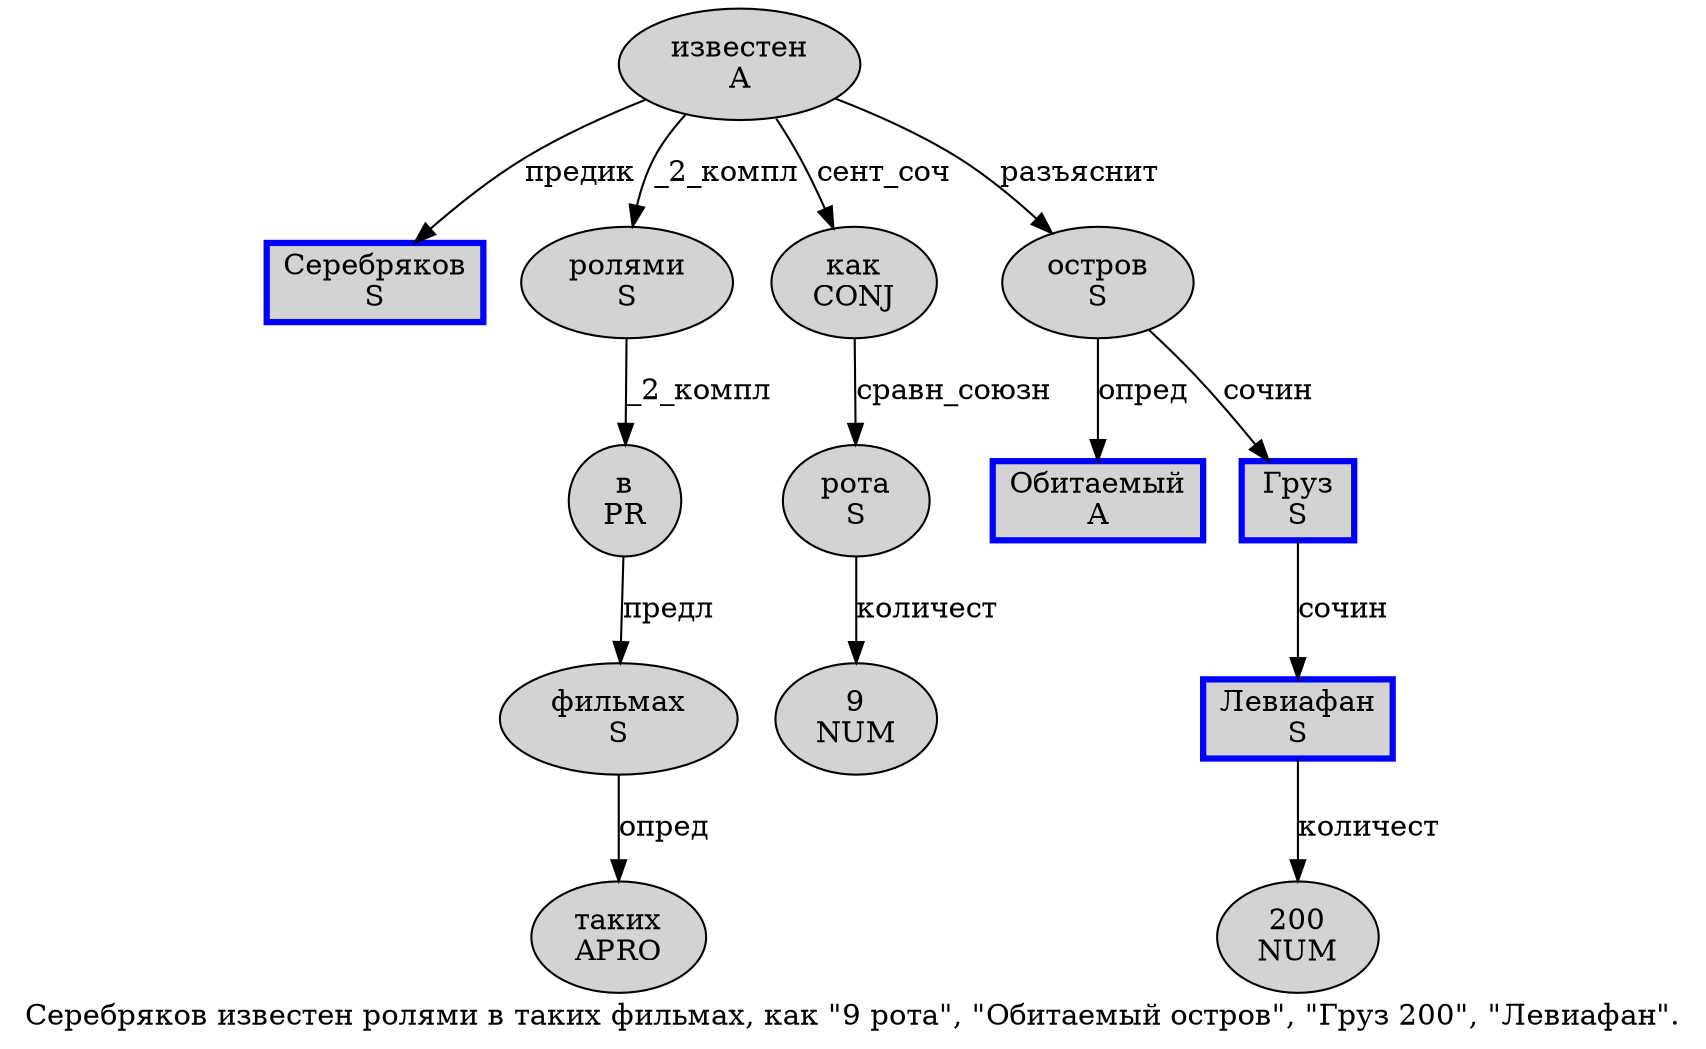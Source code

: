digraph SENTENCE_736 {
	graph [label="Серебряков известен ролями в таких фильмах, как \"9 рота\", \"Обитаемый остров\", \"Груз 200\", \"Левиафан\"."]
	node [style=filled]
		0 [label="Серебряков
S" color=blue fillcolor=lightgray penwidth=3 shape=box]
		1 [label="известен
A" color="" fillcolor=lightgray penwidth=1 shape=ellipse]
		2 [label="ролями
S" color="" fillcolor=lightgray penwidth=1 shape=ellipse]
		3 [label="в
PR" color="" fillcolor=lightgray penwidth=1 shape=ellipse]
		4 [label="таких
APRO" color="" fillcolor=lightgray penwidth=1 shape=ellipse]
		5 [label="фильмах
S" color="" fillcolor=lightgray penwidth=1 shape=ellipse]
		7 [label="как
CONJ" color="" fillcolor=lightgray penwidth=1 shape=ellipse]
		9 [label="9
NUM" color="" fillcolor=lightgray penwidth=1 shape=ellipse]
		10 [label="рота
S" color="" fillcolor=lightgray penwidth=1 shape=ellipse]
		14 [label="Обитаемый
A" color=blue fillcolor=lightgray penwidth=3 shape=box]
		15 [label="остров
S" color="" fillcolor=lightgray penwidth=1 shape=ellipse]
		19 [label="Груз
S" color=blue fillcolor=lightgray penwidth=3 shape=box]
		20 [label="200
NUM" color="" fillcolor=lightgray penwidth=1 shape=ellipse]
		24 [label="Левиафан
S" color=blue fillcolor=lightgray penwidth=3 shape=box]
			3 -> 5 [label="предл"]
			7 -> 10 [label="сравн_союзн"]
			5 -> 4 [label="опред"]
			10 -> 9 [label="количест"]
			24 -> 20 [label="количест"]
			2 -> 3 [label="_2_компл"]
			15 -> 14 [label="опред"]
			15 -> 19 [label="сочин"]
			1 -> 0 [label="предик"]
			1 -> 2 [label="_2_компл"]
			1 -> 7 [label="сент_соч"]
			1 -> 15 [label="разъяснит"]
			19 -> 24 [label="сочин"]
}